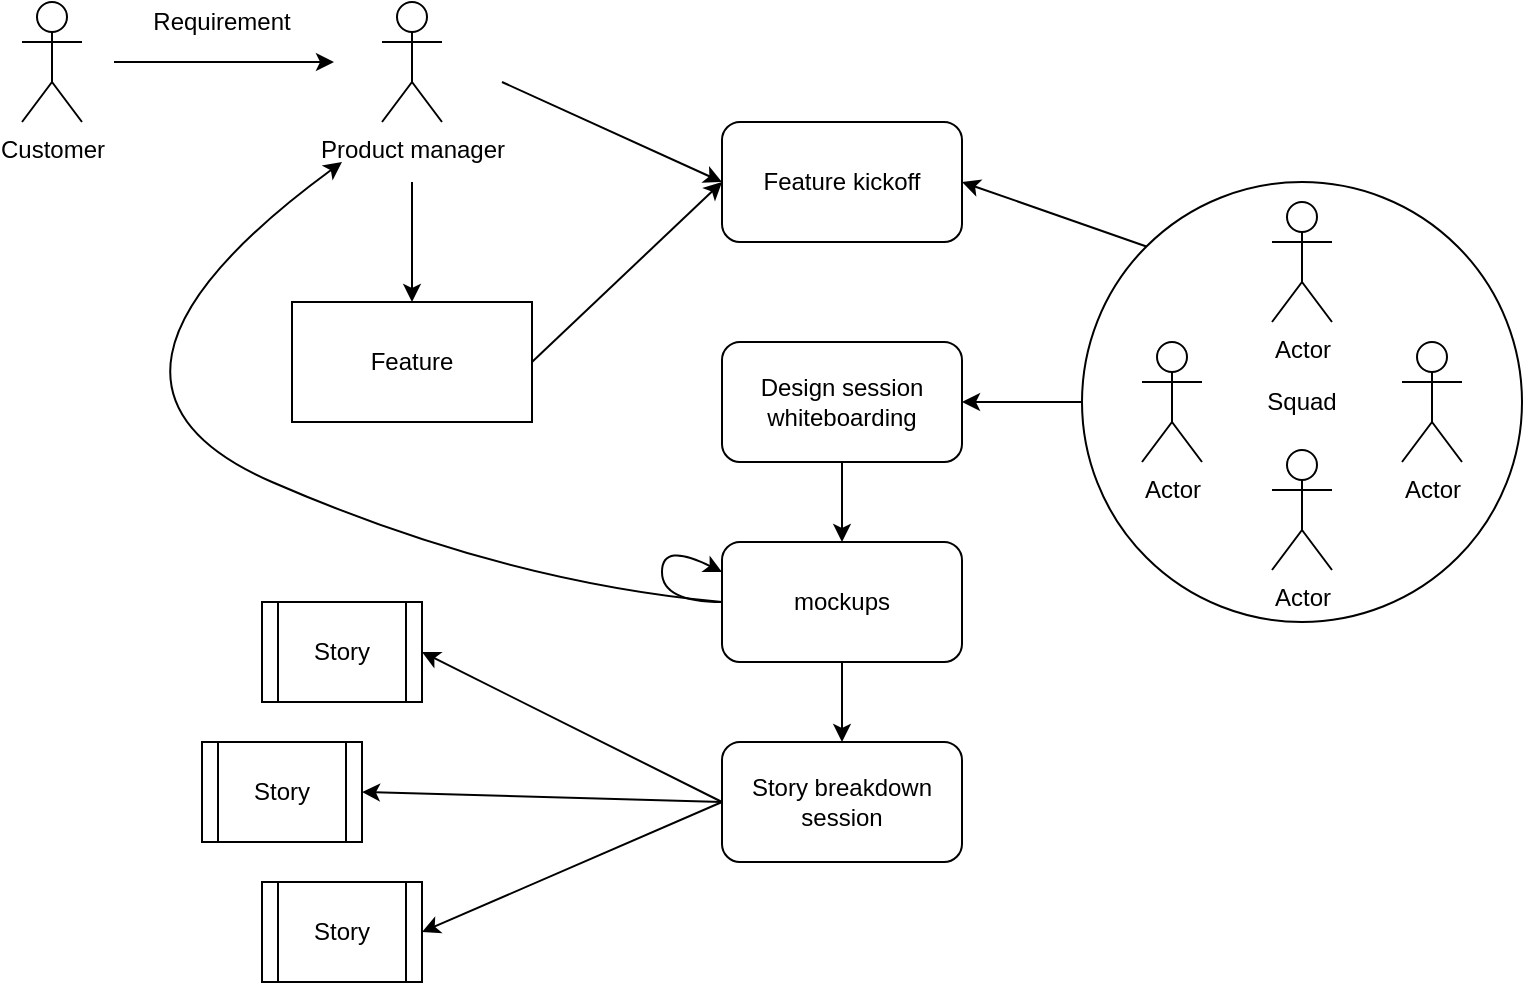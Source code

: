 <mxfile version="12.5.3" type="github" pages="2">
  <diagram id="C5RBs43oDa-KdzZeNtuy" name="Page-1">
    <mxGraphModel dx="1185" dy="735" grid="1" gridSize="10" guides="1" tooltips="1" connect="1" arrows="1" fold="1" page="1" pageScale="1" pageWidth="827" pageHeight="1169" math="0" shadow="0">
      <root>
        <mxCell id="WIyWlLk6GJQsqaUBKTNV-0"/>
        <mxCell id="WIyWlLk6GJQsqaUBKTNV-1" parent="WIyWlLk6GJQsqaUBKTNV-0"/>
        <mxCell id="dY_pr2cW1V1L2HY_aK2p-13" value="Squad" style="ellipse;whiteSpace=wrap;html=1;aspect=fixed;" vertex="1" parent="WIyWlLk6GJQsqaUBKTNV-1">
          <mxGeometry x="580" y="120" width="220" height="220" as="geometry"/>
        </mxCell>
        <mxCell id="dY_pr2cW1V1L2HY_aK2p-0" value="Customer" style="shape=umlActor;verticalLabelPosition=bottom;labelBackgroundColor=#ffffff;verticalAlign=top;html=1;outlineConnect=0;" vertex="1" parent="WIyWlLk6GJQsqaUBKTNV-1">
          <mxGeometry x="50" y="30" width="30" height="60" as="geometry"/>
        </mxCell>
        <mxCell id="dY_pr2cW1V1L2HY_aK2p-1" value="" style="endArrow=classic;html=1;" edge="1" parent="WIyWlLk6GJQsqaUBKTNV-1">
          <mxGeometry width="50" height="50" relative="1" as="geometry">
            <mxPoint x="96" y="60" as="sourcePoint"/>
            <mxPoint x="206" y="60" as="targetPoint"/>
          </mxGeometry>
        </mxCell>
        <mxCell id="dY_pr2cW1V1L2HY_aK2p-2" value="Product manager" style="shape=umlActor;verticalLabelPosition=bottom;labelBackgroundColor=#ffffff;verticalAlign=top;html=1;outlineConnect=0;" vertex="1" parent="WIyWlLk6GJQsqaUBKTNV-1">
          <mxGeometry x="230" y="30" width="30" height="60" as="geometry"/>
        </mxCell>
        <mxCell id="dY_pr2cW1V1L2HY_aK2p-5" value="Requirement" style="text;html=1;strokeColor=none;fillColor=none;align=center;verticalAlign=middle;whiteSpace=wrap;rounded=0;" vertex="1" parent="WIyWlLk6GJQsqaUBKTNV-1">
          <mxGeometry x="130" y="30" width="40" height="20" as="geometry"/>
        </mxCell>
        <mxCell id="dY_pr2cW1V1L2HY_aK2p-6" value="Feature" style="rounded=0;whiteSpace=wrap;html=1;" vertex="1" parent="WIyWlLk6GJQsqaUBKTNV-1">
          <mxGeometry x="185" y="180" width="120" height="60" as="geometry"/>
        </mxCell>
        <mxCell id="dY_pr2cW1V1L2HY_aK2p-8" value="" style="endArrow=classic;html=1;entryX=0.5;entryY=0;entryDx=0;entryDy=0;" edge="1" parent="WIyWlLk6GJQsqaUBKTNV-1" target="dY_pr2cW1V1L2HY_aK2p-6">
          <mxGeometry width="50" height="50" relative="1" as="geometry">
            <mxPoint x="245" y="120" as="sourcePoint"/>
            <mxPoint x="280" y="130" as="targetPoint"/>
          </mxGeometry>
        </mxCell>
        <mxCell id="dY_pr2cW1V1L2HY_aK2p-9" value="Actor" style="shape=umlActor;verticalLabelPosition=bottom;labelBackgroundColor=#ffffff;verticalAlign=top;html=1;outlineConnect=0;" vertex="1" parent="WIyWlLk6GJQsqaUBKTNV-1">
          <mxGeometry x="675" y="130" width="30" height="60" as="geometry"/>
        </mxCell>
        <mxCell id="dY_pr2cW1V1L2HY_aK2p-10" value="Actor" style="shape=umlActor;verticalLabelPosition=bottom;labelBackgroundColor=#ffffff;verticalAlign=top;html=1;outlineConnect=0;" vertex="1" parent="WIyWlLk6GJQsqaUBKTNV-1">
          <mxGeometry x="610" y="200" width="30" height="60" as="geometry"/>
        </mxCell>
        <mxCell id="dY_pr2cW1V1L2HY_aK2p-11" value="Actor" style="shape=umlActor;verticalLabelPosition=bottom;labelBackgroundColor=#ffffff;verticalAlign=top;html=1;outlineConnect=0;" vertex="1" parent="WIyWlLk6GJQsqaUBKTNV-1">
          <mxGeometry x="675" y="254" width="30" height="60" as="geometry"/>
        </mxCell>
        <mxCell id="dY_pr2cW1V1L2HY_aK2p-12" value="Actor" style="shape=umlActor;verticalLabelPosition=bottom;labelBackgroundColor=#ffffff;verticalAlign=top;html=1;outlineConnect=0;" vertex="1" parent="WIyWlLk6GJQsqaUBKTNV-1">
          <mxGeometry x="740" y="200" width="30" height="60" as="geometry"/>
        </mxCell>
        <mxCell id="dY_pr2cW1V1L2HY_aK2p-14" value="" style="endArrow=classic;html=1;entryX=0;entryY=0.5;entryDx=0;entryDy=0;" edge="1" parent="WIyWlLk6GJQsqaUBKTNV-1" target="dY_pr2cW1V1L2HY_aK2p-17">
          <mxGeometry width="50" height="50" relative="1" as="geometry">
            <mxPoint x="290" y="70" as="sourcePoint"/>
            <mxPoint x="470" y="310" as="targetPoint"/>
          </mxGeometry>
        </mxCell>
        <mxCell id="dY_pr2cW1V1L2HY_aK2p-15" value="" style="endArrow=classic;html=1;exitX=1;exitY=0.5;exitDx=0;exitDy=0;entryX=0;entryY=0.5;entryDx=0;entryDy=0;" edge="1" parent="WIyWlLk6GJQsqaUBKTNV-1" source="dY_pr2cW1V1L2HY_aK2p-6" target="dY_pr2cW1V1L2HY_aK2p-17">
          <mxGeometry width="50" height="50" relative="1" as="geometry">
            <mxPoint x="300" y="340" as="sourcePoint"/>
            <mxPoint x="470" y="310" as="targetPoint"/>
          </mxGeometry>
        </mxCell>
        <mxCell id="dY_pr2cW1V1L2HY_aK2p-16" value="" style="endArrow=classic;html=1;entryX=1;entryY=0.5;entryDx=0;entryDy=0;exitX=0;exitY=0;exitDx=0;exitDy=0;" edge="1" parent="WIyWlLk6GJQsqaUBKTNV-1" source="dY_pr2cW1V1L2HY_aK2p-13" target="dY_pr2cW1V1L2HY_aK2p-17">
          <mxGeometry width="50" height="50" relative="1" as="geometry">
            <mxPoint x="600" y="120" as="sourcePoint"/>
            <mxPoint x="470" y="310" as="targetPoint"/>
          </mxGeometry>
        </mxCell>
        <mxCell id="dY_pr2cW1V1L2HY_aK2p-17" value="Feature kickoff" style="rounded=1;whiteSpace=wrap;html=1;" vertex="1" parent="WIyWlLk6GJQsqaUBKTNV-1">
          <mxGeometry x="400" y="90" width="120" height="60" as="geometry"/>
        </mxCell>
        <mxCell id="dY_pr2cW1V1L2HY_aK2p-19" value="Design session&lt;br&gt;whiteboarding" style="rounded=1;whiteSpace=wrap;html=1;" vertex="1" parent="WIyWlLk6GJQsqaUBKTNV-1">
          <mxGeometry x="400" y="200" width="120" height="60" as="geometry"/>
        </mxCell>
        <mxCell id="dY_pr2cW1V1L2HY_aK2p-22" value="mockups" style="rounded=1;whiteSpace=wrap;html=1;" vertex="1" parent="WIyWlLk6GJQsqaUBKTNV-1">
          <mxGeometry x="400" y="300" width="120" height="60" as="geometry"/>
        </mxCell>
        <mxCell id="dY_pr2cW1V1L2HY_aK2p-23" value="" style="endArrow=classic;html=1;exitX=0.5;exitY=1;exitDx=0;exitDy=0;entryX=0.5;entryY=0;entryDx=0;entryDy=0;" edge="1" parent="WIyWlLk6GJQsqaUBKTNV-1" source="dY_pr2cW1V1L2HY_aK2p-22" target="dY_pr2cW1V1L2HY_aK2p-24">
          <mxGeometry width="50" height="50" relative="1" as="geometry">
            <mxPoint x="620" y="600" as="sourcePoint"/>
            <mxPoint x="660" y="570" as="targetPoint"/>
          </mxGeometry>
        </mxCell>
        <mxCell id="dY_pr2cW1V1L2HY_aK2p-24" value="Story breakdown&lt;br&gt;session" style="rounded=1;whiteSpace=wrap;html=1;" vertex="1" parent="WIyWlLk6GJQsqaUBKTNV-1">
          <mxGeometry x="400" y="400" width="120" height="60" as="geometry"/>
        </mxCell>
        <mxCell id="dY_pr2cW1V1L2HY_aK2p-25" value="" style="endArrow=classic;html=1;exitX=0;exitY=0.5;exitDx=0;exitDy=0;entryX=1;entryY=0.5;entryDx=0;entryDy=0;" edge="1" parent="WIyWlLk6GJQsqaUBKTNV-1" source="dY_pr2cW1V1L2HY_aK2p-24" target="dY_pr2cW1V1L2HY_aK2p-30">
          <mxGeometry width="50" height="50" relative="1" as="geometry">
            <mxPoint x="520" y="680" as="sourcePoint"/>
            <mxPoint x="490" y="580" as="targetPoint"/>
          </mxGeometry>
        </mxCell>
        <mxCell id="dY_pr2cW1V1L2HY_aK2p-26" value="" style="endArrow=classic;html=1;exitX=0;exitY=0.5;exitDx=0;exitDy=0;entryX=1;entryY=0.5;entryDx=0;entryDy=0;" edge="1" parent="WIyWlLk6GJQsqaUBKTNV-1" source="dY_pr2cW1V1L2HY_aK2p-24" target="dY_pr2cW1V1L2HY_aK2p-28">
          <mxGeometry width="50" height="50" relative="1" as="geometry">
            <mxPoint x="420" y="650" as="sourcePoint"/>
            <mxPoint x="490" y="610" as="targetPoint"/>
          </mxGeometry>
        </mxCell>
        <mxCell id="dY_pr2cW1V1L2HY_aK2p-27" value="" style="endArrow=classic;html=1;exitX=0;exitY=0.5;exitDx=0;exitDy=0;entryX=0;entryY=0.5;entryDx=0;entryDy=0;" edge="1" parent="WIyWlLk6GJQsqaUBKTNV-1" source="dY_pr2cW1V1L2HY_aK2p-24" target="dY_pr2cW1V1L2HY_aK2p-29">
          <mxGeometry width="50" height="50" relative="1" as="geometry">
            <mxPoint x="600" y="600" as="sourcePoint"/>
            <mxPoint x="510" y="660" as="targetPoint"/>
          </mxGeometry>
        </mxCell>
        <mxCell id="dY_pr2cW1V1L2HY_aK2p-28" value="Story" style="shape=process;whiteSpace=wrap;html=1;backgroundOutline=1;" vertex="1" parent="WIyWlLk6GJQsqaUBKTNV-1">
          <mxGeometry x="140" y="400" width="80" height="50" as="geometry"/>
        </mxCell>
        <mxCell id="dY_pr2cW1V1L2HY_aK2p-29" value="Story" style="shape=process;whiteSpace=wrap;html=1;backgroundOutline=1;direction=west;" vertex="1" parent="WIyWlLk6GJQsqaUBKTNV-1">
          <mxGeometry x="170" y="470" width="80" height="50" as="geometry"/>
        </mxCell>
        <mxCell id="dY_pr2cW1V1L2HY_aK2p-30" value="Story" style="shape=process;whiteSpace=wrap;html=1;backgroundOutline=1;" vertex="1" parent="WIyWlLk6GJQsqaUBKTNV-1">
          <mxGeometry x="170" y="330" width="80" height="50" as="geometry"/>
        </mxCell>
        <mxCell id="NZvo1H_z8p6nIYzBkEnO-1" value="" style="endArrow=classic;html=1;exitX=0;exitY=0.5;exitDx=0;exitDy=0;" edge="1" parent="WIyWlLk6GJQsqaUBKTNV-1" source="dY_pr2cW1V1L2HY_aK2p-13">
          <mxGeometry width="50" height="50" relative="1" as="geometry">
            <mxPoint x="560" y="220" as="sourcePoint"/>
            <mxPoint x="520" y="230" as="targetPoint"/>
            <Array as="points">
              <mxPoint x="520" y="230"/>
            </Array>
          </mxGeometry>
        </mxCell>
        <mxCell id="NZvo1H_z8p6nIYzBkEnO-2" value="" style="endArrow=classic;html=1;exitX=0.5;exitY=1;exitDx=0;exitDy=0;entryX=0.5;entryY=0;entryDx=0;entryDy=0;" edge="1" parent="WIyWlLk6GJQsqaUBKTNV-1" source="dY_pr2cW1V1L2HY_aK2p-19" target="dY_pr2cW1V1L2HY_aK2p-22">
          <mxGeometry width="50" height="50" relative="1" as="geometry">
            <mxPoint x="310" y="310" as="sourcePoint"/>
            <mxPoint x="360" y="260" as="targetPoint"/>
          </mxGeometry>
        </mxCell>
        <mxCell id="NZvo1H_z8p6nIYzBkEnO-3" value="" style="curved=1;endArrow=classic;html=1;exitX=0;exitY=0.5;exitDx=0;exitDy=0;" edge="1" parent="WIyWlLk6GJQsqaUBKTNV-1" source="dY_pr2cW1V1L2HY_aK2p-22">
          <mxGeometry width="50" height="50" relative="1" as="geometry">
            <mxPoint x="330" y="310" as="sourcePoint"/>
            <mxPoint x="210" y="110" as="targetPoint"/>
            <Array as="points">
              <mxPoint x="290" y="320"/>
              <mxPoint x="60" y="220"/>
            </Array>
          </mxGeometry>
        </mxCell>
        <mxCell id="NZvo1H_z8p6nIYzBkEnO-4" value="" style="curved=1;endArrow=classic;html=1;entryX=0;entryY=0.25;entryDx=0;entryDy=0;exitX=0;exitY=0.5;exitDx=0;exitDy=0;" edge="1" parent="WIyWlLk6GJQsqaUBKTNV-1" source="dY_pr2cW1V1L2HY_aK2p-22" target="dY_pr2cW1V1L2HY_aK2p-22">
          <mxGeometry width="50" height="50" relative="1" as="geometry">
            <mxPoint x="140" y="250" as="sourcePoint"/>
            <mxPoint x="130" y="260" as="targetPoint"/>
            <Array as="points">
              <mxPoint x="370" y="330"/>
              <mxPoint x="370" y="300"/>
            </Array>
          </mxGeometry>
        </mxCell>
      </root>
    </mxGraphModel>
  </diagram>
  <diagram id="JypxECwmK-jJHsWvK7ZM" name="Page-2">
    <mxGraphModel dx="1422" dy="882" grid="1" gridSize="10" guides="1" tooltips="1" connect="1" arrows="1" fold="1" page="1" pageScale="1" pageWidth="850" pageHeight="1100" math="0" shadow="0">
      <root>
        <mxCell id="xtrQoXdkyJ0yq80lG5ZX-0"/>
        <mxCell id="xtrQoXdkyJ0yq80lG5ZX-1" parent="xtrQoXdkyJ0yq80lG5ZX-0"/>
        <mxCell id="n14_oqlOg-XCU9lzOQnd-0" value="Actor" style="shape=umlActor;verticalLabelPosition=bottom;labelBackgroundColor=#ffffff;verticalAlign=top;html=1;outlineConnect=0;" vertex="1" parent="xtrQoXdkyJ0yq80lG5ZX-1">
          <mxGeometry x="30" y="30" width="30" height="60" as="geometry"/>
        </mxCell>
        <mxCell id="n14_oqlOg-XCU9lzOQnd-1" value="Actor" style="shape=umlActor;verticalLabelPosition=bottom;labelBackgroundColor=#ffffff;verticalAlign=top;html=1;outlineConnect=0;" vertex="1" parent="xtrQoXdkyJ0yq80lG5ZX-1">
          <mxGeometry x="30" y="120" width="30" height="60" as="geometry"/>
        </mxCell>
        <mxCell id="n14_oqlOg-XCU9lzOQnd-2" value="" style="endArrow=classic;html=1;" edge="1" parent="xtrQoXdkyJ0yq80lG5ZX-1">
          <mxGeometry width="50" height="50" relative="1" as="geometry">
            <mxPoint x="80" y="110" as="sourcePoint"/>
            <mxPoint x="160" y="83.333" as="targetPoint"/>
          </mxGeometry>
        </mxCell>
        <mxCell id="n14_oqlOg-XCU9lzOQnd-5" value="Story&amp;nbsp;" style="shape=process;whiteSpace=wrap;html=1;backgroundOutline=1;" vertex="1" parent="xtrQoXdkyJ0yq80lG5ZX-1">
          <mxGeometry x="160" y="56" width="120" height="60" as="geometry"/>
        </mxCell>
        <mxCell id="n14_oqlOg-XCU9lzOQnd-6" value="Create feature &lt;br&gt;branch" style="rounded=0;whiteSpace=wrap;html=1;" vertex="1" parent="xtrQoXdkyJ0yq80lG5ZX-1">
          <mxGeometry x="380" y="56" width="120" height="60" as="geometry"/>
        </mxCell>
        <mxCell id="n14_oqlOg-XCU9lzOQnd-7" value="" style="endArrow=classic;html=1;exitX=1;exitY=0.5;exitDx=0;exitDy=0;entryX=0;entryY=0.5;entryDx=0;entryDy=0;" edge="1" parent="xtrQoXdkyJ0yq80lG5ZX-1" source="n14_oqlOg-XCU9lzOQnd-5" target="n14_oqlOg-XCU9lzOQnd-6">
          <mxGeometry width="50" height="50" relative="1" as="geometry">
            <mxPoint x="310" y="170" as="sourcePoint"/>
            <mxPoint x="360" y="120" as="targetPoint"/>
          </mxGeometry>
        </mxCell>
        <mxCell id="DVBy8SlFSjAOywTddxAj-0" value="" style="endArrow=classic;html=1;exitX=1;exitY=0.5;exitDx=0;exitDy=0;" edge="1" parent="xtrQoXdkyJ0yq80lG5ZX-1" source="n14_oqlOg-XCU9lzOQnd-6">
          <mxGeometry width="50" height="50" relative="1" as="geometry">
            <mxPoint x="550" y="100" as="sourcePoint"/>
            <mxPoint x="600" y="86" as="targetPoint"/>
          </mxGeometry>
        </mxCell>
        <mxCell id="DVBy8SlFSjAOywTddxAj-1" value="commit new&amp;nbsp;&lt;br&gt;code" style="rounded=0;whiteSpace=wrap;html=1;" vertex="1" parent="xtrQoXdkyJ0yq80lG5ZX-1">
          <mxGeometry x="600" y="56" width="120" height="60" as="geometry"/>
        </mxCell>
        <mxCell id="DVBy8SlFSjAOywTddxAj-2" value="" style="endArrow=classic;html=1;exitX=0.5;exitY=1;exitDx=0;exitDy=0;" edge="1" parent="xtrQoXdkyJ0yq80lG5ZX-1" source="DVBy8SlFSjAOywTddxAj-1">
          <mxGeometry width="50" height="50" relative="1" as="geometry">
            <mxPoint x="660" y="230" as="sourcePoint"/>
            <mxPoint x="660" y="180" as="targetPoint"/>
          </mxGeometry>
        </mxCell>
        <mxCell id="DVBy8SlFSjAOywTddxAj-3" value="Open Pull&lt;br&gt;Request" style="rounded=0;whiteSpace=wrap;html=1;" vertex="1" parent="xtrQoXdkyJ0yq80lG5ZX-1">
          <mxGeometry x="600" y="180" width="120" height="60" as="geometry"/>
        </mxCell>
        <mxCell id="DVBy8SlFSjAOywTddxAj-4" value="changes are &lt;br&gt;required" style="rounded=0;whiteSpace=wrap;html=1;" vertex="1" parent="xtrQoXdkyJ0yq80lG5ZX-1">
          <mxGeometry x="380" y="181" width="120" height="60" as="geometry"/>
        </mxCell>
        <mxCell id="DVBy8SlFSjAOywTddxAj-6" value="" style="endArrow=classic;html=1;exitX=0;exitY=0.5;exitDx=0;exitDy=0;entryX=1;entryY=0.5;entryDx=0;entryDy=0;" edge="1" parent="xtrQoXdkyJ0yq80lG5ZX-1" source="DVBy8SlFSjAOywTddxAj-3" target="DVBy8SlFSjAOywTddxAj-4">
          <mxGeometry width="50" height="50" relative="1" as="geometry">
            <mxPoint x="480" y="320" as="sourcePoint"/>
            <mxPoint x="530" y="270" as="targetPoint"/>
          </mxGeometry>
        </mxCell>
        <mxCell id="DVBy8SlFSjAOywTddxAj-7" value="" style="endArrow=classic;startArrow=classic;html=1;entryX=0;entryY=1;entryDx=0;entryDy=0;" edge="1" parent="xtrQoXdkyJ0yq80lG5ZX-1" target="DVBy8SlFSjAOywTddxAj-1">
          <mxGeometry width="50" height="50" relative="1" as="geometry">
            <mxPoint x="500" y="180" as="sourcePoint"/>
            <mxPoint x="640" y="300" as="targetPoint"/>
          </mxGeometry>
        </mxCell>
        <mxCell id="DVBy8SlFSjAOywTddxAj-8" value="" style="endArrow=classic;html=1;exitX=0.5;exitY=1;exitDx=0;exitDy=0;" edge="1" parent="xtrQoXdkyJ0yq80lG5ZX-1" source="DVBy8SlFSjAOywTddxAj-3">
          <mxGeometry width="50" height="50" relative="1" as="geometry">
            <mxPoint x="620" y="340" as="sourcePoint"/>
            <mxPoint x="660" y="290" as="targetPoint"/>
          </mxGeometry>
        </mxCell>
        <mxCell id="DVBy8SlFSjAOywTddxAj-9" value="PR Approved" style="rounded=0;whiteSpace=wrap;html=1;" vertex="1" parent="xtrQoXdkyJ0yq80lG5ZX-1">
          <mxGeometry x="600" y="290" width="120" height="60" as="geometry"/>
        </mxCell>
        <mxCell id="DVBy8SlFSjAOywTddxAj-10" value="" style="endArrow=classic;html=1;exitX=0;exitY=0.5;exitDx=0;exitDy=0;" edge="1" parent="xtrQoXdkyJ0yq80lG5ZX-1" source="DVBy8SlFSjAOywTddxAj-9">
          <mxGeometry width="50" height="50" relative="1" as="geometry">
            <mxPoint x="400" y="390" as="sourcePoint"/>
            <mxPoint x="500" y="320" as="targetPoint"/>
          </mxGeometry>
        </mxCell>
        <mxCell id="DVBy8SlFSjAOywTddxAj-11" value="PR Merged&lt;br&gt;to develop" style="rounded=0;whiteSpace=wrap;html=1;" vertex="1" parent="xtrQoXdkyJ0yq80lG5ZX-1">
          <mxGeometry x="380" y="290" width="120" height="60" as="geometry"/>
        </mxCell>
        <mxCell id="DVBy8SlFSjAOywTddxAj-14" value="" style="endArrow=classic;html=1;exitX=0;exitY=0.5;exitDx=0;exitDy=0;" edge="1" parent="xtrQoXdkyJ0yq80lG5ZX-1" source="DVBy8SlFSjAOywTddxAj-11">
          <mxGeometry width="50" height="50" relative="1" as="geometry">
            <mxPoint x="220" y="400" as="sourcePoint"/>
            <mxPoint x="280" y="320" as="targetPoint"/>
          </mxGeometry>
        </mxCell>
        <mxCell id="DVBy8SlFSjAOywTddxAj-15" value="triggers Jenkins pipeline&amp;nbsp;&lt;br&gt;for develop" style="rounded=0;whiteSpace=wrap;html=1;" vertex="1" parent="xtrQoXdkyJ0yq80lG5ZX-1">
          <mxGeometry x="160" y="410" width="120" height="60" as="geometry"/>
        </mxCell>
        <mxCell id="DVBy8SlFSjAOywTddxAj-16" value="Delete Feature&amp;nbsp;&lt;br&gt;Branch" style="rounded=0;whiteSpace=wrap;html=1;" vertex="1" parent="xtrQoXdkyJ0yq80lG5ZX-1">
          <mxGeometry x="160" y="290" width="120" height="60" as="geometry"/>
        </mxCell>
        <mxCell id="DVBy8SlFSjAOywTddxAj-17" value="" style="endArrow=classic;html=1;exitX=0.5;exitY=1;exitDx=0;exitDy=0;entryX=0.5;entryY=0;entryDx=0;entryDy=0;" edge="1" parent="xtrQoXdkyJ0yq80lG5ZX-1" source="DVBy8SlFSjAOywTddxAj-16" target="DVBy8SlFSjAOywTddxAj-15">
          <mxGeometry width="50" height="50" relative="1" as="geometry">
            <mxPoint x="10" y="370" as="sourcePoint"/>
            <mxPoint x="60" y="320" as="targetPoint"/>
          </mxGeometry>
        </mxCell>
        <mxCell id="DVBy8SlFSjAOywTddxAj-18" value="Builds code&lt;br&gt;Runs tests" style="rounded=0;whiteSpace=wrap;html=1;" vertex="1" parent="xtrQoXdkyJ0yq80lG5ZX-1">
          <mxGeometry x="380" y="410" width="120" height="60" as="geometry"/>
        </mxCell>
        <mxCell id="DVBy8SlFSjAOywTddxAj-19" value="" style="endArrow=classic;html=1;exitX=1;exitY=0.5;exitDx=0;exitDy=0;entryX=0;entryY=0.5;entryDx=0;entryDy=0;" edge="1" parent="xtrQoXdkyJ0yq80lG5ZX-1" source="DVBy8SlFSjAOywTddxAj-15" target="DVBy8SlFSjAOywTddxAj-18">
          <mxGeometry width="50" height="50" relative="1" as="geometry">
            <mxPoint x="300" y="540" as="sourcePoint"/>
            <mxPoint x="350" y="490" as="targetPoint"/>
          </mxGeometry>
        </mxCell>
        <mxCell id="DVBy8SlFSjAOywTddxAj-20" value="Deploys to Dev,&amp;nbsp;&lt;br&gt;Staging and Prod" style="rounded=0;whiteSpace=wrap;html=1;" vertex="1" parent="xtrQoXdkyJ0yq80lG5ZX-1">
          <mxGeometry x="600" y="410" width="120" height="60" as="geometry"/>
        </mxCell>
        <mxCell id="DVBy8SlFSjAOywTddxAj-21" value="" style="endArrow=classic;html=1;exitX=1;exitY=0.5;exitDx=0;exitDy=0;entryX=0;entryY=0.5;entryDx=0;entryDy=0;" edge="1" parent="xtrQoXdkyJ0yq80lG5ZX-1" source="DVBy8SlFSjAOywTddxAj-18" target="DVBy8SlFSjAOywTddxAj-20">
          <mxGeometry width="50" height="50" relative="1" as="geometry">
            <mxPoint x="520" y="460" as="sourcePoint"/>
            <mxPoint x="570" y="410" as="targetPoint"/>
          </mxGeometry>
        </mxCell>
      </root>
    </mxGraphModel>
  </diagram>
</mxfile>
